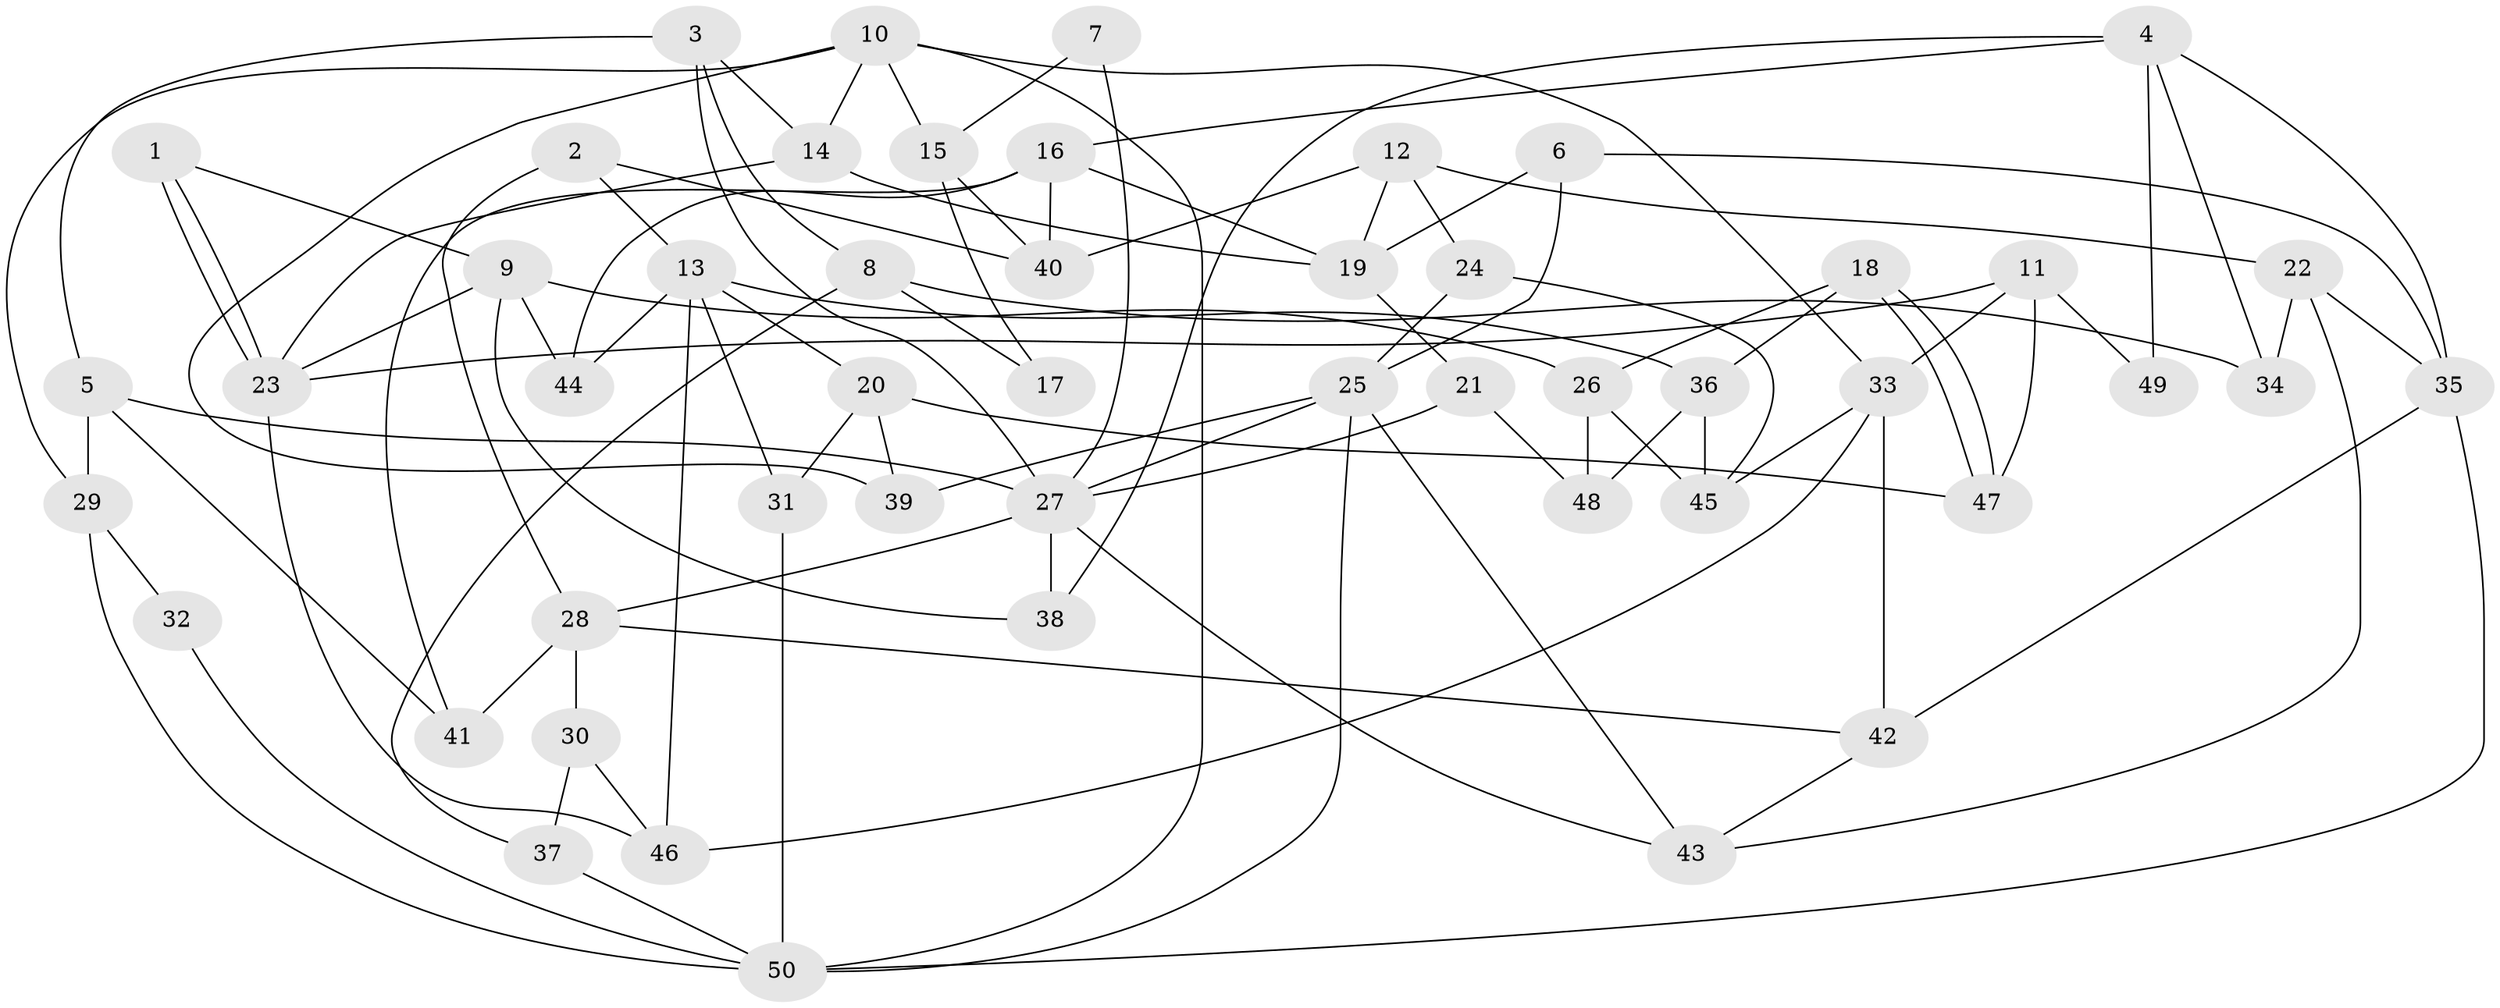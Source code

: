 // Generated by graph-tools (version 1.1) at 2025/50/03/09/25 03:50:09]
// undirected, 50 vertices, 100 edges
graph export_dot {
graph [start="1"]
  node [color=gray90,style=filled];
  1;
  2;
  3;
  4;
  5;
  6;
  7;
  8;
  9;
  10;
  11;
  12;
  13;
  14;
  15;
  16;
  17;
  18;
  19;
  20;
  21;
  22;
  23;
  24;
  25;
  26;
  27;
  28;
  29;
  30;
  31;
  32;
  33;
  34;
  35;
  36;
  37;
  38;
  39;
  40;
  41;
  42;
  43;
  44;
  45;
  46;
  47;
  48;
  49;
  50;
  1 -- 23;
  1 -- 23;
  1 -- 9;
  2 -- 40;
  2 -- 28;
  2 -- 13;
  3 -- 8;
  3 -- 14;
  3 -- 5;
  3 -- 27;
  4 -- 16;
  4 -- 35;
  4 -- 34;
  4 -- 38;
  4 -- 49;
  5 -- 29;
  5 -- 27;
  5 -- 41;
  6 -- 25;
  6 -- 19;
  6 -- 35;
  7 -- 27;
  7 -- 15;
  8 -- 37;
  8 -- 34;
  8 -- 17;
  9 -- 38;
  9 -- 26;
  9 -- 23;
  9 -- 44;
  10 -- 50;
  10 -- 39;
  10 -- 14;
  10 -- 15;
  10 -- 29;
  10 -- 33;
  11 -- 23;
  11 -- 47;
  11 -- 33;
  11 -- 49;
  12 -- 19;
  12 -- 24;
  12 -- 22;
  12 -- 40;
  13 -- 46;
  13 -- 20;
  13 -- 31;
  13 -- 36;
  13 -- 44;
  14 -- 23;
  14 -- 19;
  15 -- 40;
  15 -- 17;
  16 -- 41;
  16 -- 44;
  16 -- 19;
  16 -- 40;
  18 -- 36;
  18 -- 47;
  18 -- 47;
  18 -- 26;
  19 -- 21;
  20 -- 31;
  20 -- 39;
  20 -- 47;
  21 -- 27;
  21 -- 48;
  22 -- 35;
  22 -- 34;
  22 -- 43;
  23 -- 46;
  24 -- 45;
  24 -- 25;
  25 -- 27;
  25 -- 43;
  25 -- 39;
  25 -- 50;
  26 -- 48;
  26 -- 45;
  27 -- 28;
  27 -- 38;
  27 -- 43;
  28 -- 42;
  28 -- 30;
  28 -- 41;
  29 -- 50;
  29 -- 32;
  30 -- 46;
  30 -- 37;
  31 -- 50;
  32 -- 50;
  33 -- 42;
  33 -- 45;
  33 -- 46;
  35 -- 42;
  35 -- 50;
  36 -- 45;
  36 -- 48;
  37 -- 50;
  42 -- 43;
}
